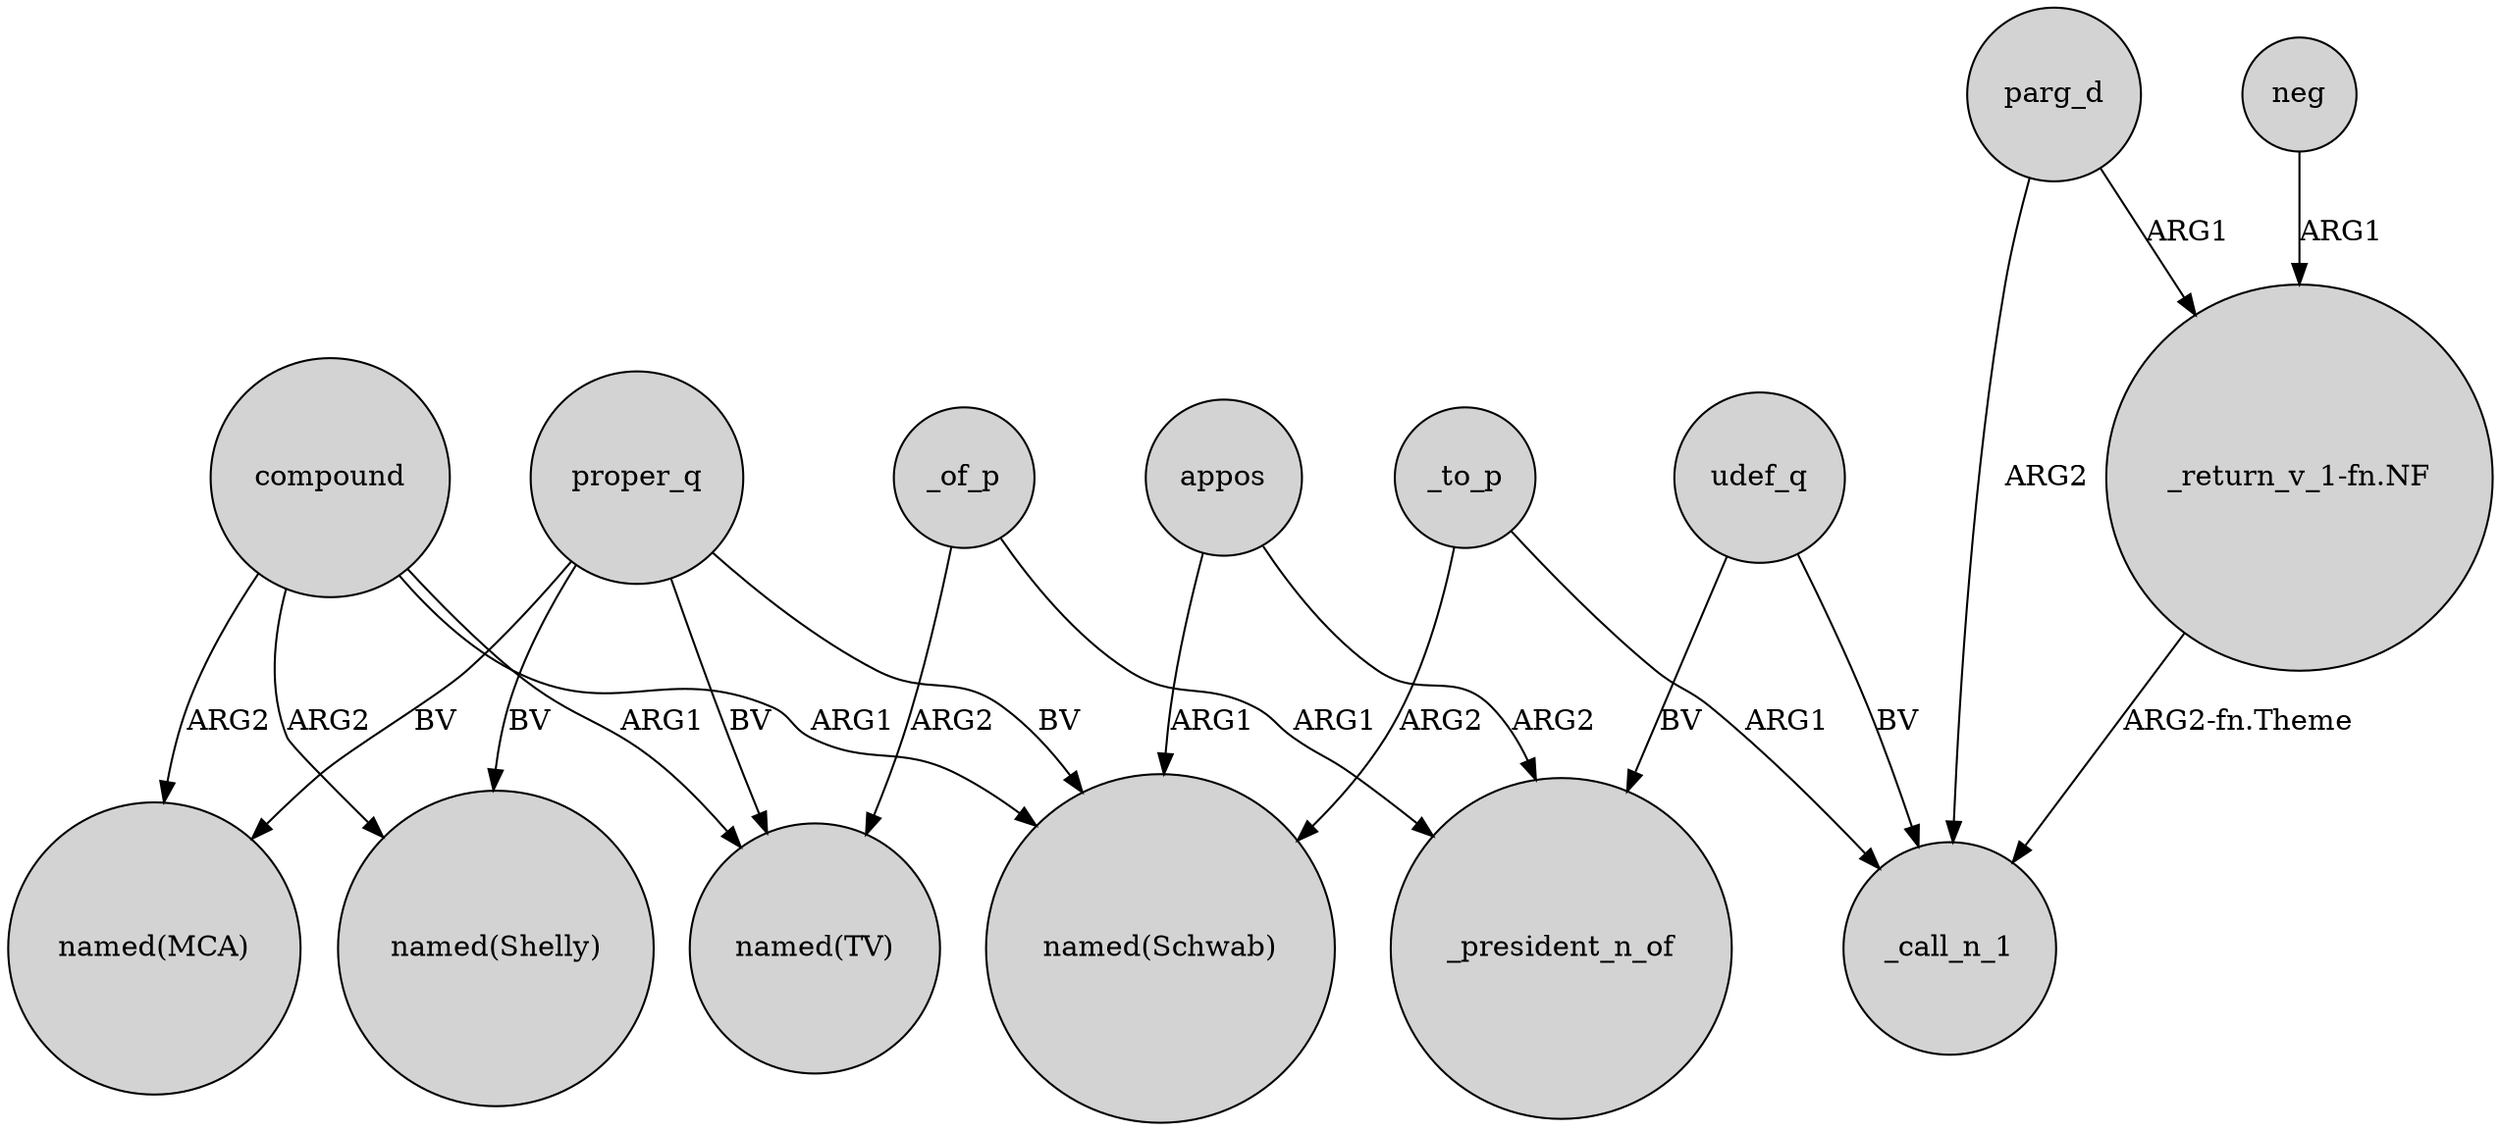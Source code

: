 digraph {
	node [shape=circle style=filled]
	_to_p -> "named(Schwab)" [label=ARG2]
	parg_d -> _call_n_1 [label=ARG2]
	proper_q -> "named(Schwab)" [label=BV]
	udef_q -> _call_n_1 [label=BV]
	_to_p -> _call_n_1 [label=ARG1]
	proper_q -> "named(TV)" [label=BV]
	parg_d -> "_return_v_1-fn.NF" [label=ARG1]
	appos -> _president_n_of [label=ARG2]
	proper_q -> "named(MCA)" [label=BV]
	neg -> "_return_v_1-fn.NF" [label=ARG1]
	appos -> "named(Schwab)" [label=ARG1]
	_of_p -> _president_n_of [label=ARG1]
	udef_q -> _president_n_of [label=BV]
	"_return_v_1-fn.NF" -> _call_n_1 [label="ARG2-fn.Theme"]
	compound -> "named(MCA)" [label=ARG2]
	compound -> "named(Schwab)" [label=ARG1]
	compound -> "named(Shelly)" [label=ARG2]
	proper_q -> "named(Shelly)" [label=BV]
	compound -> "named(TV)" [label=ARG1]
	_of_p -> "named(TV)" [label=ARG2]
}
